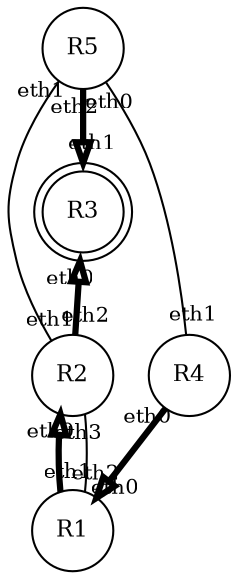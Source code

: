 graph "reso" {
  graph [outputorder=nodesfirst, overlap="scale", mindist=5, K=1] ;
  edge [labelfontsize=10, fontsize=8, labeldistance=1.0, len=2.0] ;
  node [fontsize=11] ;
  "R1" [shape=circle] ;
  "R2" [shape=circle] ;
  "R3" [shape=doublecircle] ;
  "R4" [shape=circle] ;
  "R5" [shape=circle] ;
  "R4" -- "R1" [headlabel="eth0", taillabel="eth0", dir="both", arrowtail=none, arrowhead=empty, penwidth=3] ;
  "R2" -- "R1" [headlabel="eth1", taillabel="eth0", dir="both", arrowtail=empty, arrowhead=none, penwidth=3] ;
  "R2" -- "R1" [headlabel="eth2", taillabel="eth3", dir="both", arrowtail=none, arrowhead=none] ;
  "R5" -- "R2" [headlabel="eth1", taillabel="eth1", dir="both", arrowtail=none, arrowhead=none] ;
  "R3" -- "R2" [headlabel="eth2", taillabel="eth0", dir="both", arrowtail=empty, arrowhead=none, penwidth=3] ;
  "R5" -- "R3" [headlabel="eth1", taillabel="eth2", dir="both", arrowtail=none, arrowhead=empty, penwidth=3] ;
  "R5" -- "R4" [headlabel="eth1", taillabel="eth0", dir="both", arrowtail=none, arrowhead=none] ;
}
